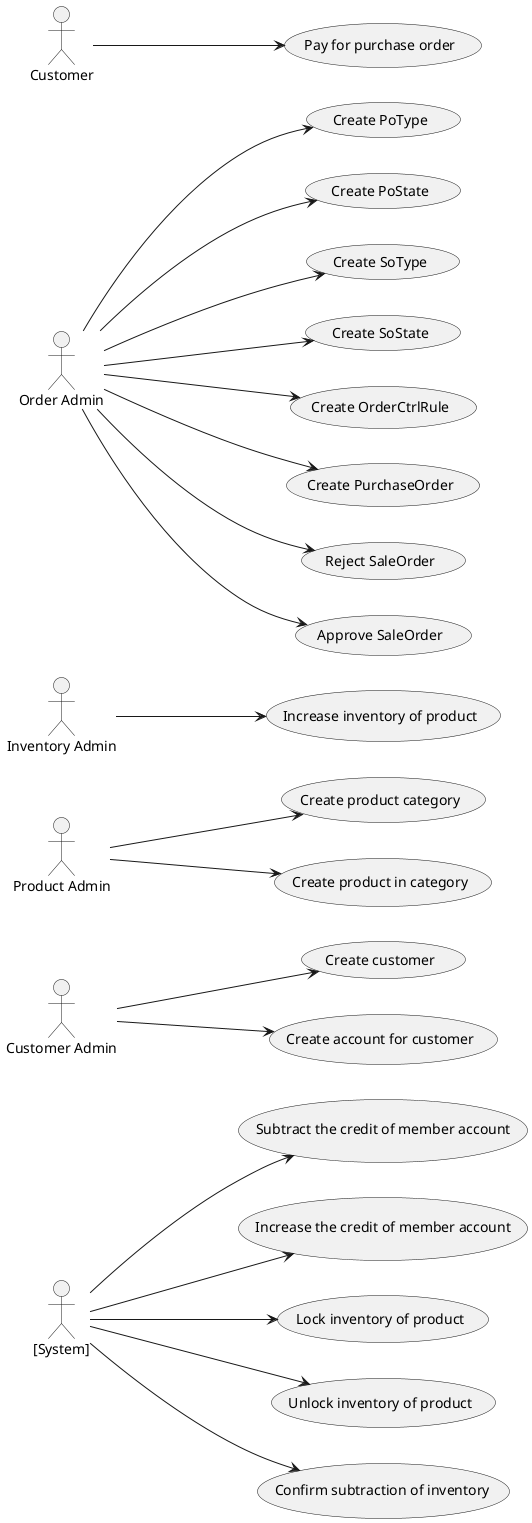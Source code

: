 @startuml

left to right direction

:[System]: as SYS

:Customer Admin: as CA
(Create customer) as (CC)
(Create account for customer) as (CCA)
CA ---> (CC)
CA ---> (CCA)
SYS ---> (Subtract the credit of member account)
SYS ---> (Increase the credit of member account)

:Product Admin: as PA
PA ---> (Create product category)
PA ---> (Create product in category)

:Inventory Admin: as IA
IA ---> (Increase inventory of product)
SYS ---> (Lock inventory of product)
SYS ---> (Unlock inventory of product)
SYS ---> (Confirm subtraction of inventory)

:Order Admin: as OA
OA ---> (Create PoType)
OA ---> (Create PoState)
OA ---> (Create SoType)
OA ---> (Create SoState)
OA ---> (Create OrderCtrlRule)
OA ---> (Create PurchaseOrder)
OA ---> (Reject SaleOrder)
OA ---> (Approve SaleOrder)

:Customer: as C
C ---> (Pay for purchase order)

@enduml